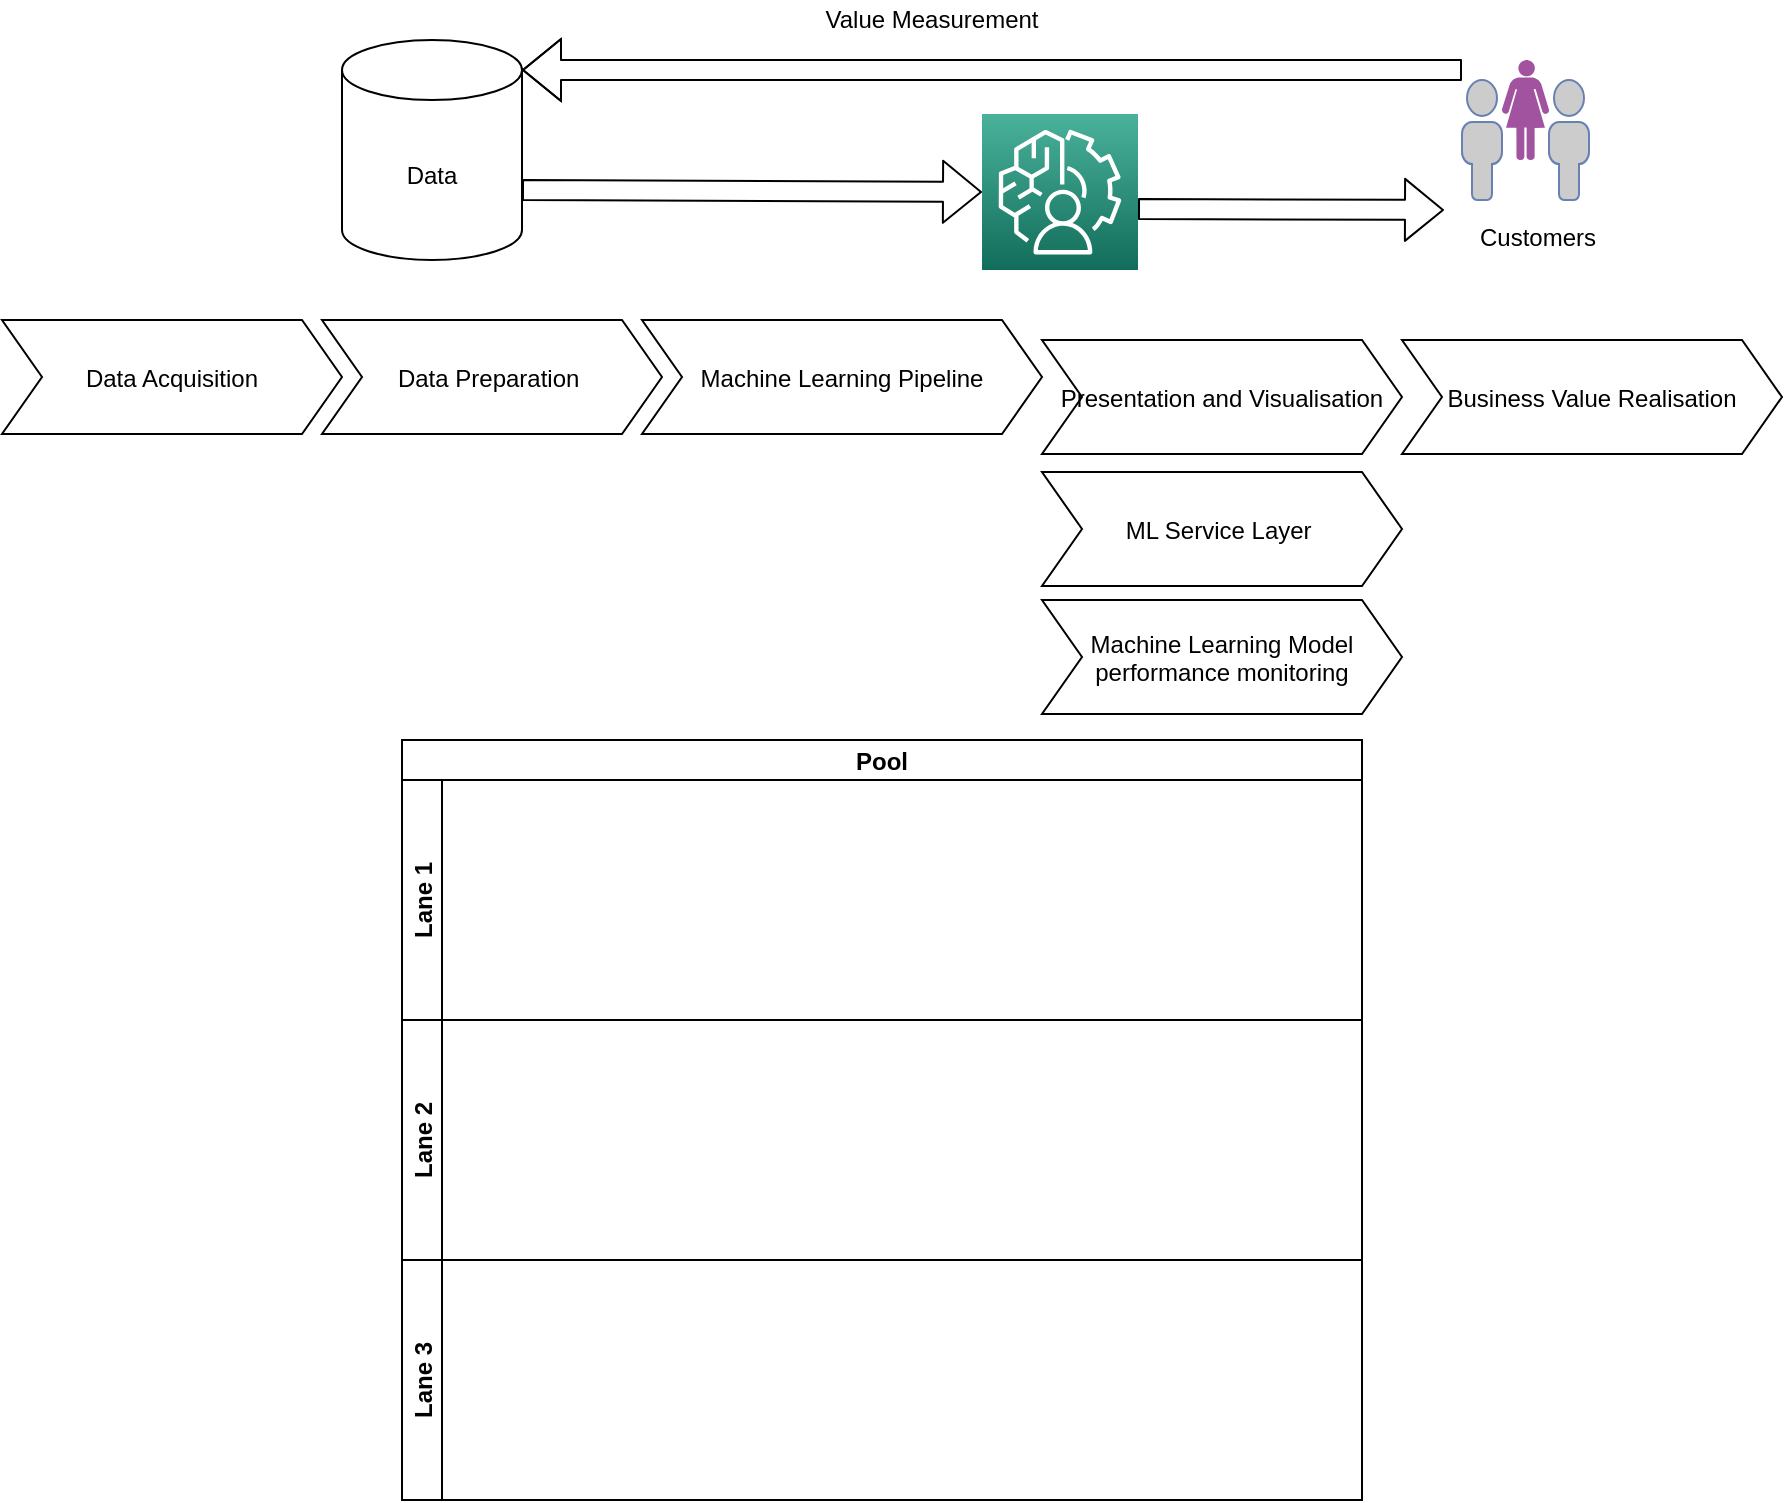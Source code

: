 <mxfile>
    <diagram id="-3X2CkLIh-0Udzf33_ob" name="Page-1">
        <mxGraphModel dx="2201" dy="782" grid="1" gridSize="10" guides="1" tooltips="1" connect="1" arrows="1" fold="1" page="1" pageScale="1" pageWidth="827" pageHeight="1169" math="0" shadow="0">
            <root>
                <mxCell id="0"/>
                <mxCell id="1" parent="0"/>
                <mxCell id="2" value="Pool" style="swimlane;childLayout=stackLayout;resizeParent=1;resizeParentMax=0;horizontal=1;startSize=20;horizontalStack=0;" vertex="1" parent="1">
                    <mxGeometry x="160" y="410" width="480" height="380" as="geometry"/>
                </mxCell>
                <mxCell id="3" value="Lane 1" style="swimlane;startSize=20;horizontal=0;" vertex="1" parent="2">
                    <mxGeometry y="20" width="480" height="120" as="geometry"/>
                </mxCell>
                <mxCell id="4" value="Lane 2" style="swimlane;startSize=20;horizontal=0;" vertex="1" parent="2">
                    <mxGeometry y="140" width="480" height="120" as="geometry"/>
                </mxCell>
                <mxCell id="5" value="Lane 3" style="swimlane;startSize=20;horizontal=0;" vertex="1" parent="2">
                    <mxGeometry y="260" width="480" height="120" as="geometry"/>
                </mxCell>
                <mxCell id="10" value="Data" style="shape=cylinder3;whiteSpace=wrap;html=1;boundedLbl=1;backgroundOutline=1;size=15;" vertex="1" parent="1">
                    <mxGeometry x="130" y="60" width="90" height="110" as="geometry"/>
                </mxCell>
                <mxCell id="15" value="" style="points=[[0,0,0],[0.25,0,0],[0.5,0,0],[0.75,0,0],[1,0,0],[0,1,0],[0.25,1,0],[0.5,1,0],[0.75,1,0],[1,1,0],[0,0.25,0],[0,0.5,0],[0,0.75,0],[1,0.25,0],[1,0.5,0],[1,0.75,0]];outlineConnect=0;fontColor=#232F3E;gradientColor=#4AB29A;gradientDirection=north;fillColor=#116D5B;strokeColor=#ffffff;dashed=0;verticalLabelPosition=bottom;verticalAlign=top;align=center;html=1;fontSize=12;fontStyle=0;aspect=fixed;shape=mxgraph.aws4.resourceIcon;resIcon=mxgraph.aws4.augmented_ai;" vertex="1" parent="1">
                    <mxGeometry x="450" y="97" width="78" height="78" as="geometry"/>
                </mxCell>
                <mxCell id="25" value="" style="group" vertex="1" connectable="0" parent="1">
                    <mxGeometry x="690" y="70" width="63.5" height="99" as="geometry"/>
                </mxCell>
                <mxCell id="17" value="Customers" style="text;html=1;strokeColor=none;fillColor=none;align=center;verticalAlign=middle;whiteSpace=wrap;rounded=0;" vertex="1" parent="25">
                    <mxGeometry x="18" y="79" width="40" height="20" as="geometry"/>
                </mxCell>
                <mxCell id="7" value="" style="verticalLabelPosition=bottom;html=1;fillColor=#A153A0;verticalAlign=top;align=center;pointerEvents=1;shape=mxgraph.cisco_safe.design.actor_1;" vertex="1" parent="25">
                    <mxGeometry x="20" width="23.5" height="50" as="geometry"/>
                </mxCell>
                <mxCell id="22" value="" style="fontColor=#0066CC;verticalAlign=top;verticalLabelPosition=bottom;labelPosition=center;align=center;html=1;outlineConnect=0;fillColor=#CCCCCC;strokeColor=#6881B3;gradientColor=none;gradientDirection=north;strokeWidth=2;shape=mxgraph.networks.user_male;" vertex="1" parent="25">
                    <mxGeometry x="43.5" y="10" width="20" height="60" as="geometry"/>
                </mxCell>
                <mxCell id="24" value="" style="fontColor=#0066CC;verticalAlign=top;verticalLabelPosition=bottom;labelPosition=center;align=center;html=1;outlineConnect=0;fillColor=#CCCCCC;strokeColor=#6881B3;gradientColor=none;gradientDirection=north;strokeWidth=2;shape=mxgraph.networks.user_male;" vertex="1" parent="25">
                    <mxGeometry y="10" width="20" height="60" as="geometry"/>
                </mxCell>
                <mxCell id="26" value="" style="shape=flexArrow;endArrow=classic;html=1;entryX=0;entryY=0.5;entryDx=0;entryDy=0;entryPerimeter=0;exitX=1;exitY=0;exitDx=0;exitDy=75;exitPerimeter=0;" edge="1" parent="1" source="10" target="15">
                    <mxGeometry width="50" height="50" relative="1" as="geometry">
                        <mxPoint x="230" y="140" as="sourcePoint"/>
                        <mxPoint x="280" y="90" as="targetPoint"/>
                    </mxGeometry>
                </mxCell>
                <mxCell id="27" value="" style="shape=flexArrow;endArrow=classic;html=1;exitX=1;exitY=0.5;exitDx=0;exitDy=0;exitPerimeter=0;" edge="1" parent="1">
                    <mxGeometry width="50" height="50" relative="1" as="geometry">
                        <mxPoint x="528" y="144.5" as="sourcePoint"/>
                        <mxPoint x="681" y="145" as="targetPoint"/>
                    </mxGeometry>
                </mxCell>
                <mxCell id="28" value="" style="shape=flexArrow;endArrow=classic;html=1;entryX=1;entryY=0;entryDx=0;entryDy=15;entryPerimeter=0;" edge="1" parent="1" target="10">
                    <mxGeometry width="50" height="50" relative="1" as="geometry">
                        <mxPoint x="690" y="75" as="sourcePoint"/>
                        <mxPoint x="240" y="80" as="targetPoint"/>
                        <Array as="points">
                            <mxPoint x="660" y="75"/>
                        </Array>
                    </mxGeometry>
                </mxCell>
                <mxCell id="29" value="Value Measurement" style="text;html=1;strokeColor=none;fillColor=none;align=center;verticalAlign=middle;whiteSpace=wrap;rounded=0;" vertex="1" parent="1">
                    <mxGeometry x="350" y="40" width="150" height="20" as="geometry"/>
                </mxCell>
                <mxCell id="12" value="Data Preparation " style="shape=step;perimeter=stepPerimeter;fixedSize=1;points=[];" vertex="1" parent="1">
                    <mxGeometry x="120" y="200" width="170" height="57" as="geometry"/>
                </mxCell>
                <mxCell id="30" value="Data Acquisition" style="shape=step;perimeter=stepPerimeter;fixedSize=1;points=[];" vertex="1" parent="1">
                    <mxGeometry x="-40" y="200" width="170" height="57" as="geometry"/>
                </mxCell>
                <mxCell id="14" value="Machine Learning Pipeline" style="shape=step;perimeter=stepPerimeter;fixedSize=1;points=[];" vertex="1" parent="1">
                    <mxGeometry x="280" y="200" width="200" height="57" as="geometry"/>
                </mxCell>
                <mxCell id="13" value="ML Service Layer " style="shape=step;perimeter=stepPerimeter;fixedSize=1;points=[];" vertex="1" parent="1">
                    <mxGeometry x="480" y="276" width="180" height="57" as="geometry"/>
                </mxCell>
                <mxCell id="31" value="Business Value Realisation" style="shape=step;perimeter=stepPerimeter;fixedSize=1;points=[];" vertex="1" parent="1">
                    <mxGeometry x="660" y="210" width="190" height="57" as="geometry"/>
                </mxCell>
                <mxCell id="32" value="Presentation and Visualisation" style="shape=step;perimeter=stepPerimeter;fixedSize=1;points=[];" vertex="1" parent="1">
                    <mxGeometry x="480" y="210" width="180" height="57" as="geometry"/>
                </mxCell>
                <mxCell id="33" value="Machine Learning Model &#10;performance monitoring" style="shape=step;perimeter=stepPerimeter;fixedSize=1;points=[];" vertex="1" parent="1">
                    <mxGeometry x="480" y="340" width="180" height="57" as="geometry"/>
                </mxCell>
            </root>
        </mxGraphModel>
    </diagram>
</mxfile>